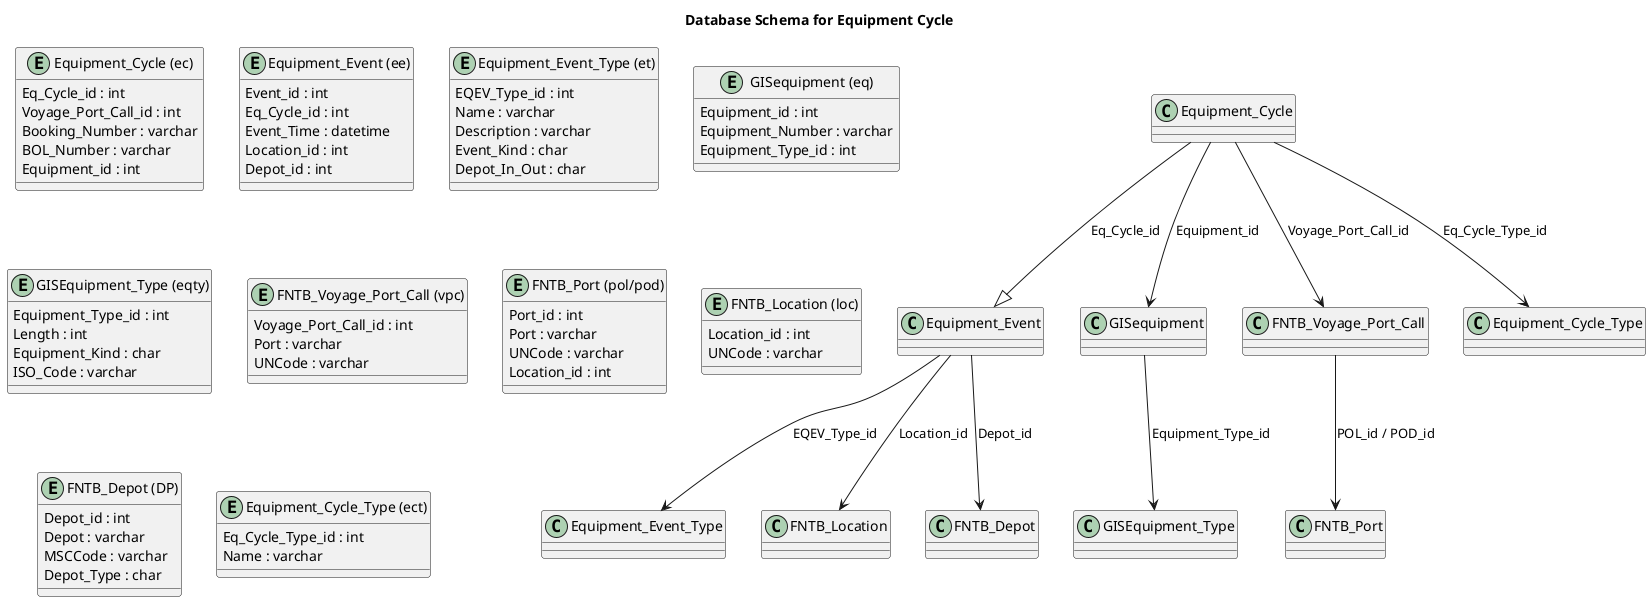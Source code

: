 @startuml

title Database Schema for Equipment Cycle

entity "Equipment_Cycle (ec)" {
    Eq_Cycle_id : int
    Voyage_Port_Call_id : int
    Booking_Number : varchar
    BOL_Number : varchar
    Equipment_id : int
}

entity "Equipment_Event (ee)" {
    Event_id : int
    Eq_Cycle_id : int
    Event_Time : datetime
    Location_id : int
    Depot_id : int
}

entity "Equipment_Event_Type (et)" {
    EQEV_Type_id : int
    Name : varchar
    Description : varchar
    Event_Kind : char
    Depot_In_Out : char
}

entity "GISequipment (eq)" {
    Equipment_id : int
    Equipment_Number : varchar
    Equipment_Type_id : int
}

entity "GISEquipment_Type (eqty)" {
    Equipment_Type_id : int
    Length : int
    Equipment_Kind : char
    ISO_Code : varchar
}

entity "FNTB_Voyage_Port_Call (vpc)" {
    Voyage_Port_Call_id : int
    Port : varchar
    UNCode : varchar
}

entity "FNTB_Port (pol/pod)" {
    Port_id : int
    Port : varchar
    UNCode : varchar
    Location_id : int
}

entity "FNTB_Location (loc)" {
    Location_id : int
    UNCode : varchar
}

entity "FNTB_Depot (DP)" {
    Depot_id : int
    Depot : varchar
    MSCCode : varchar
    Depot_Type : char
}

entity "Equipment_Cycle_Type (ect)" {
    Eq_Cycle_Type_id : int
    Name : varchar
}

Equipment_Cycle --|> Equipment_Event : "Eq_Cycle_id"
Equipment_Event --> Equipment_Event_Type : "EQEV_Type_id"
Equipment_Cycle --> GISequipment : "Equipment_id"
GISequipment --> GISEquipment_Type : "Equipment_Type_id"
Equipment_Cycle --> FNTB_Voyage_Port_Call : "Voyage_Port_Call_id"
FNTB_Voyage_Port_Call --> FNTB_Port : "POL_id / POD_id"
Equipment_Event --> FNTB_Location : "Location_id"
Equipment_Event --> FNTB_Depot : "Depot_id"
Equipment_Cycle --> Equipment_Cycle_Type : "Eq_Cycle_Type_id"

@enduml
